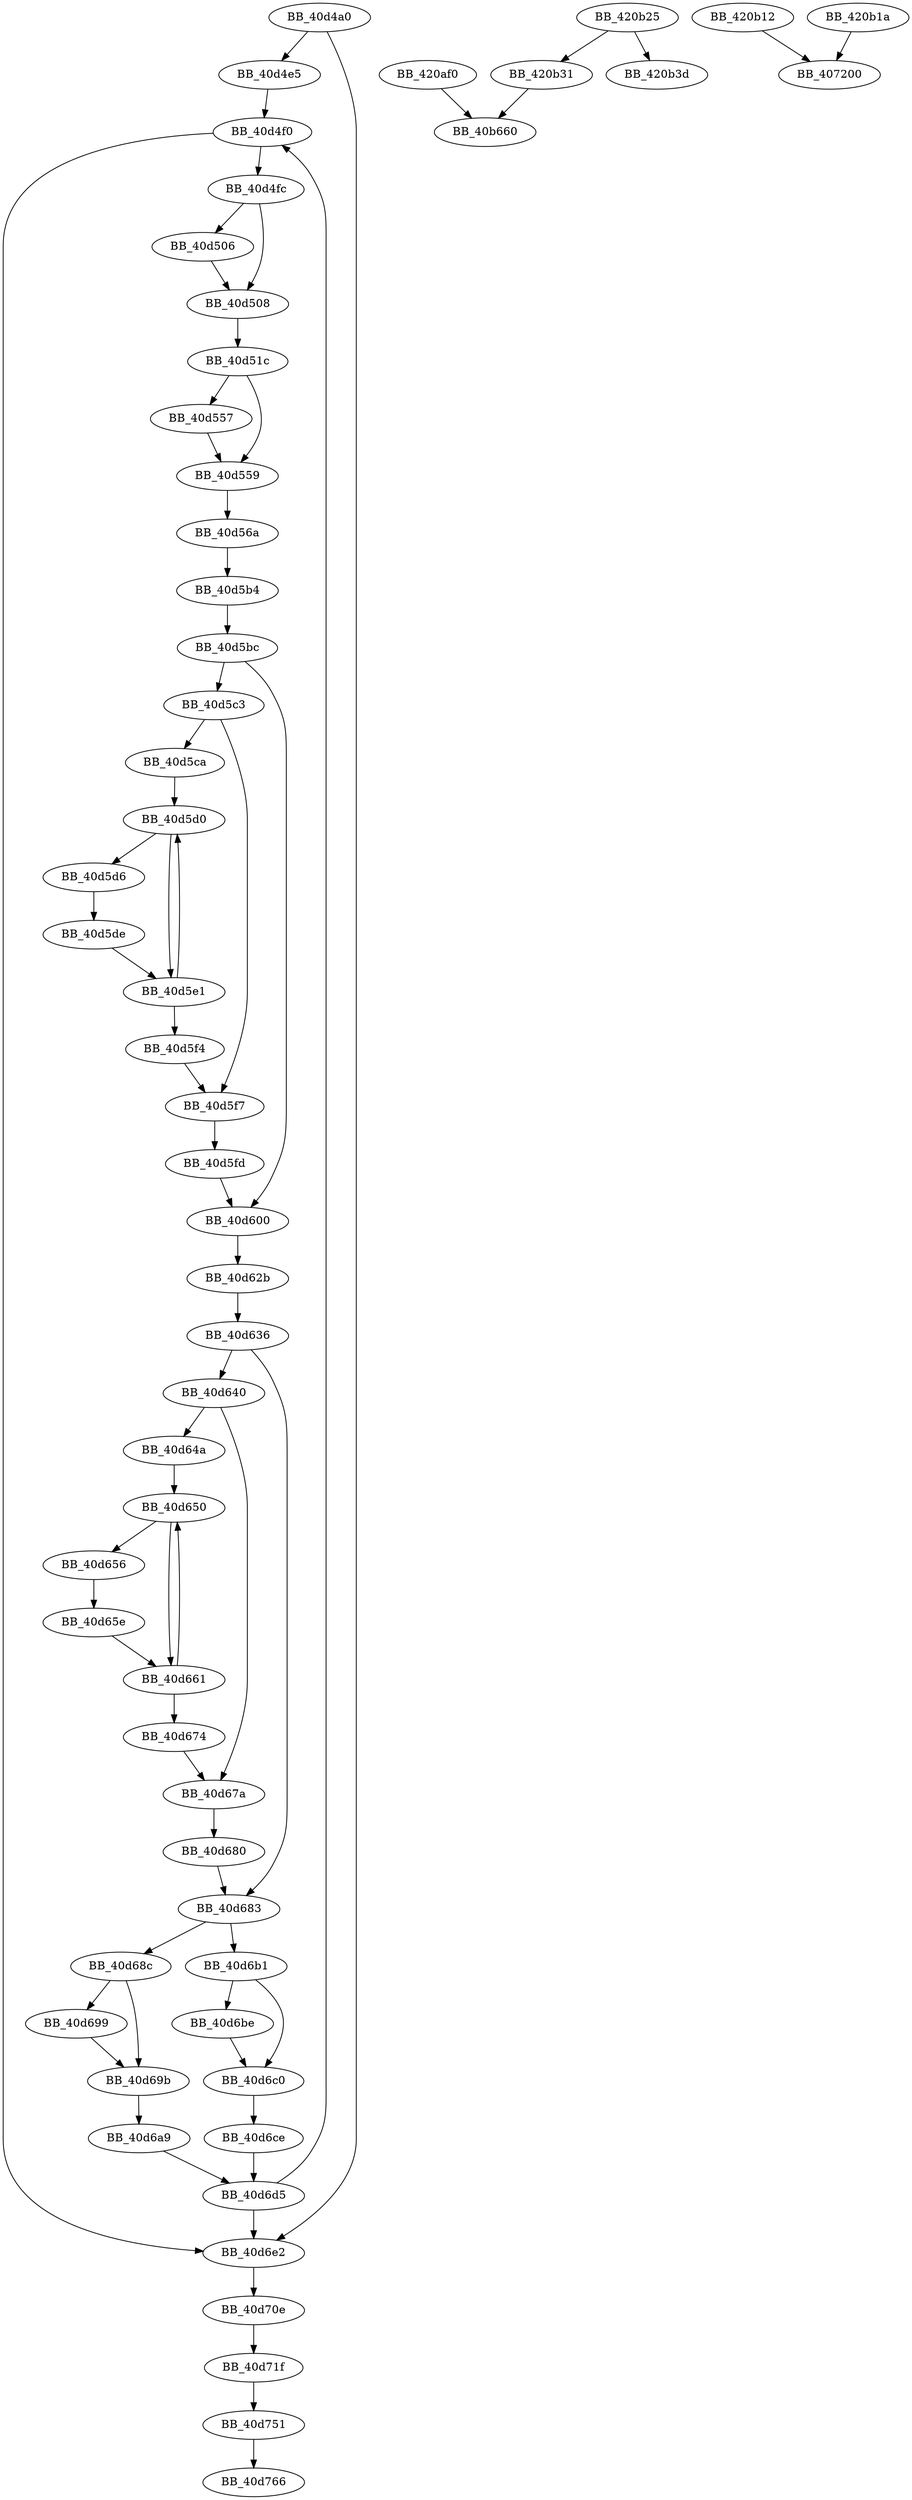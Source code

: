 DiGraph sub_40D4A0{
BB_40d4a0->BB_40d4e5
BB_40d4a0->BB_40d6e2
BB_40d4e5->BB_40d4f0
BB_40d4f0->BB_40d4fc
BB_40d4f0->BB_40d6e2
BB_40d4fc->BB_40d506
BB_40d4fc->BB_40d508
BB_40d506->BB_40d508
BB_40d508->BB_40d51c
BB_40d51c->BB_40d557
BB_40d51c->BB_40d559
BB_40d557->BB_40d559
BB_40d559->BB_40d56a
BB_40d56a->BB_40d5b4
BB_40d5b4->BB_40d5bc
BB_40d5bc->BB_40d5c3
BB_40d5bc->BB_40d600
BB_40d5c3->BB_40d5ca
BB_40d5c3->BB_40d5f7
BB_40d5ca->BB_40d5d0
BB_40d5d0->BB_40d5d6
BB_40d5d0->BB_40d5e1
BB_40d5d6->BB_40d5de
BB_40d5de->BB_40d5e1
BB_40d5e1->BB_40d5d0
BB_40d5e1->BB_40d5f4
BB_40d5f4->BB_40d5f7
BB_40d5f7->BB_40d5fd
BB_40d5fd->BB_40d600
BB_40d600->BB_40d62b
BB_40d62b->BB_40d636
BB_40d636->BB_40d640
BB_40d636->BB_40d683
BB_40d640->BB_40d64a
BB_40d640->BB_40d67a
BB_40d64a->BB_40d650
BB_40d650->BB_40d656
BB_40d650->BB_40d661
BB_40d656->BB_40d65e
BB_40d65e->BB_40d661
BB_40d661->BB_40d650
BB_40d661->BB_40d674
BB_40d674->BB_40d67a
BB_40d67a->BB_40d680
BB_40d680->BB_40d683
BB_40d683->BB_40d68c
BB_40d683->BB_40d6b1
BB_40d68c->BB_40d699
BB_40d68c->BB_40d69b
BB_40d699->BB_40d69b
BB_40d69b->BB_40d6a9
BB_40d6a9->BB_40d6d5
BB_40d6b1->BB_40d6be
BB_40d6b1->BB_40d6c0
BB_40d6be->BB_40d6c0
BB_40d6c0->BB_40d6ce
BB_40d6ce->BB_40d6d5
BB_40d6d5->BB_40d4f0
BB_40d6d5->BB_40d6e2
BB_40d6e2->BB_40d70e
BB_40d70e->BB_40d71f
BB_40d71f->BB_40d751
BB_40d751->BB_40d766
BB_420af0->BB_40b660
BB_420b12->BB_407200
BB_420b1a->BB_407200
BB_420b25->BB_420b31
BB_420b25->BB_420b3d
BB_420b31->BB_40b660
}
